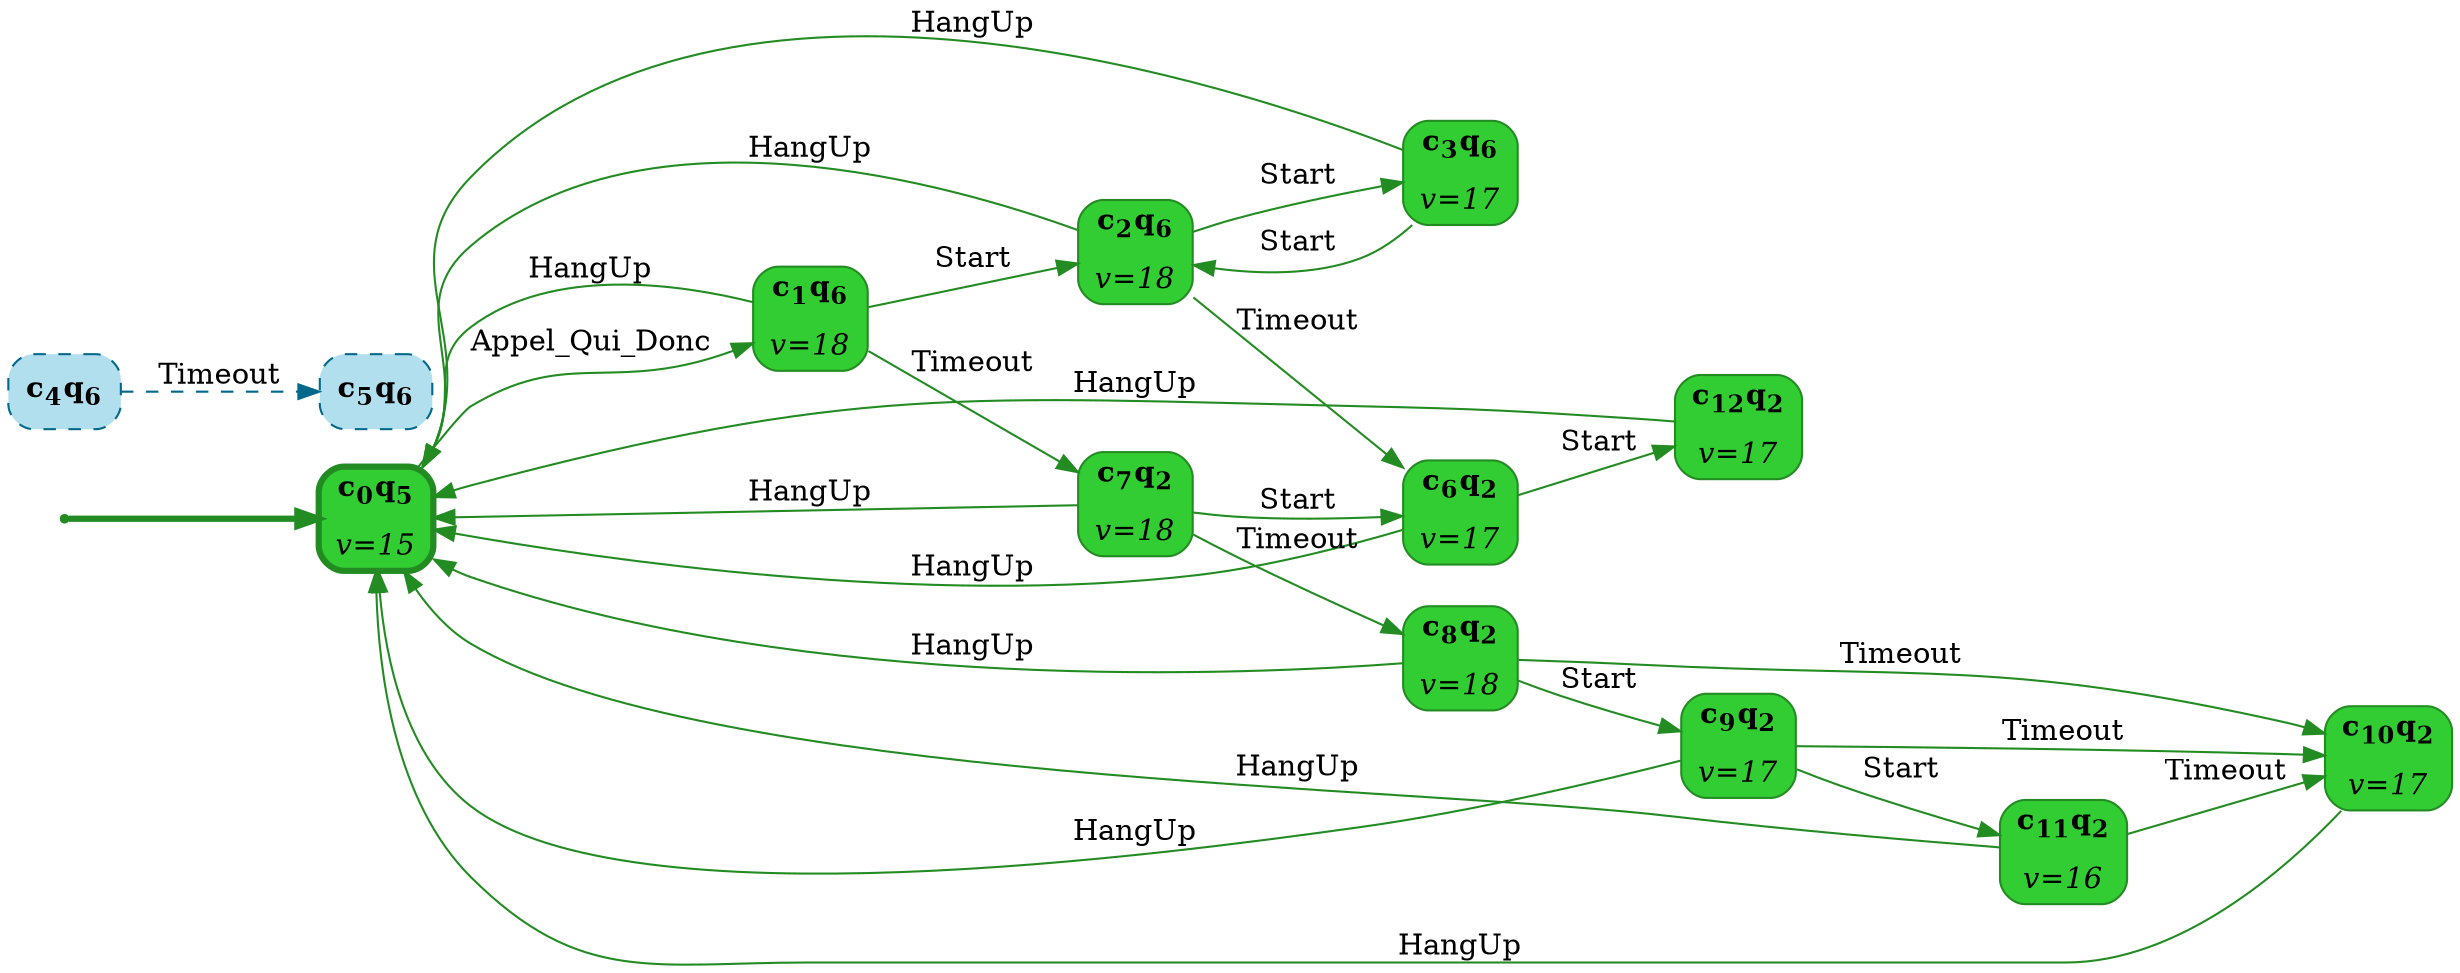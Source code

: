 digraph g {

	rankdir="LR"

	__invisible__[shape="point", color="forestgreen"]
	c0q5[label=<<b>c<sub>0</sub>q<sub>5</sub></b><br/><br/><i>v=15</i>>, shape="box", style="rounded, filled", fillcolor="limegreen", color="forestgreen", penwidth=3] // Initial
	c1q6[label=<<b>c<sub>1</sub>q<sub>6</sub></b><br/><br/><i>v=18</i>>, shape="box", style="rounded, filled", fillcolor="limegreen", color="forestgreen"]
	c2q6[label=<<b>c<sub>2</sub>q<sub>6</sub></b><br/><br/><i>v=18</i>>, shape="box", style="rounded, filled", fillcolor="limegreen", color="forestgreen"]
	c6q2[label=<<b>c<sub>6</sub>q<sub>2</sub></b><br/><br/><i>v=17</i>>, shape="box", style="rounded, filled", fillcolor="limegreen", color="forestgreen"]
	c12q2[label=<<b>c<sub>12</sub>q<sub>2</sub></b><br/><br/><i>v=17</i>>, shape="box", style="rounded, filled", fillcolor="limegreen", color="forestgreen"]
	c3q6[label=<<b>c<sub>3</sub>q<sub>6</sub></b><br/><br/><i>v=17</i>>, shape="box", style="rounded, filled", fillcolor="limegreen", color="forestgreen"]
	c7q2[label=<<b>c<sub>7</sub>q<sub>2</sub></b><br/><br/><i>v=18</i>>, shape="box", style="rounded, filled", fillcolor="limegreen", color="forestgreen"]
	c8q2[label=<<b>c<sub>8</sub>q<sub>2</sub></b><br/><br/><i>v=18</i>>, shape="box", style="rounded, filled", fillcolor="limegreen", color="forestgreen"]
	c9q2[label=<<b>c<sub>9</sub>q<sub>2</sub></b><br/><br/><i>v=17</i>>, shape="box", style="rounded, filled", fillcolor="limegreen", color="forestgreen"]
	c11q2[label=<<b>c<sub>11</sub>q<sub>2</sub></b><br/><br/><i>v=16</i>>, shape="box", style="rounded, filled", fillcolor="limegreen", color="forestgreen"]
	c10q2[label=<<b>c<sub>10</sub>q<sub>2</sub></b><br/><br/><i>v=17</i>>, shape="box", style="rounded, filled", fillcolor="limegreen", color="forestgreen"]
	c4q6[label=<<b>c<sub>4</sub>q<sub>6</sub></b>>, shape="box", style="rounded, filled, dashed", fillcolor="lightblue2", color="deepskyblue4"]
	c5q6[label=<<b>c<sub>5</sub>q<sub>6</sub></b>>, shape="box", style="rounded, filled, dashed", fillcolor="lightblue2", color="deepskyblue4"]

	__invisible__ -> c0q5[penwidth=3, color="forestgreen"]
	c0q5 -> c1q6[label=<Appel_Qui_Donc>, color="forestgreen"]
	c1q6 -> c0q5[label=<HangUp>, color="forestgreen"]
	c1q6 -> c2q6[label=<Start>, color="forestgreen"]
	c2q6 -> c6q2[label=<Timeout>, color="forestgreen"]
	c6q2 -> c0q5[label=<HangUp>, color="forestgreen"]
	c6q2 -> c12q2[label=<Start>, color="forestgreen"]
	c12q2 -> c0q5[label=<HangUp>, color="forestgreen"]
	c2q6 -> c0q5[label=<HangUp>, color="forestgreen"]
	c2q6 -> c3q6[label=<Start>, color="forestgreen"]
	c3q6 -> c2q6[label=<Start>, color="forestgreen"]
	c3q6 -> c0q5[label=<HangUp>, color="forestgreen"]
	c1q6 -> c7q2[label=<Timeout>, color="forestgreen"]
	c7q2 -> c0q5[label=<HangUp>, color="forestgreen"]
	c7q2 -> c6q2[label=<Start>, color="forestgreen"]
	c7q2 -> c8q2[label=<Timeout>, color="forestgreen"]
	c8q2 -> c0q5[label=<HangUp>, color="forestgreen"]
	c8q2 -> c9q2[label=<Start>, color="forestgreen"]
	c9q2 -> c0q5[label=<HangUp>, color="forestgreen"]
	c9q2 -> c11q2[label=<Start>, color="forestgreen"]
	c11q2 -> c0q5[label=<HangUp>, color="forestgreen"]
	c11q2 -> c10q2[label=<Timeout>, color="forestgreen"]
	c10q2 -> c0q5[label=<HangUp>, color="forestgreen"]
	c9q2 -> c10q2[label=<Timeout>, color="forestgreen"]
	c8q2 -> c10q2[label=<Timeout>, color="forestgreen"]
	c4q6 -> c5q6[label=<Timeout>, color="deepskyblue4", style="dashed"]

}
